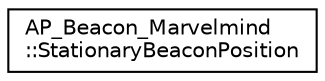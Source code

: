 digraph "Graphical Class Hierarchy"
{
 // INTERACTIVE_SVG=YES
  edge [fontname="Helvetica",fontsize="10",labelfontname="Helvetica",labelfontsize="10"];
  node [fontname="Helvetica",fontsize="10",shape=record];
  rankdir="LR";
  Node1 [label="AP_Beacon_Marvelmind\l::StationaryBeaconPosition",height=0.2,width=0.4,color="black", fillcolor="white", style="filled",URL="$structAP__Beacon__Marvelmind_1_1StationaryBeaconPosition.html"];
}
